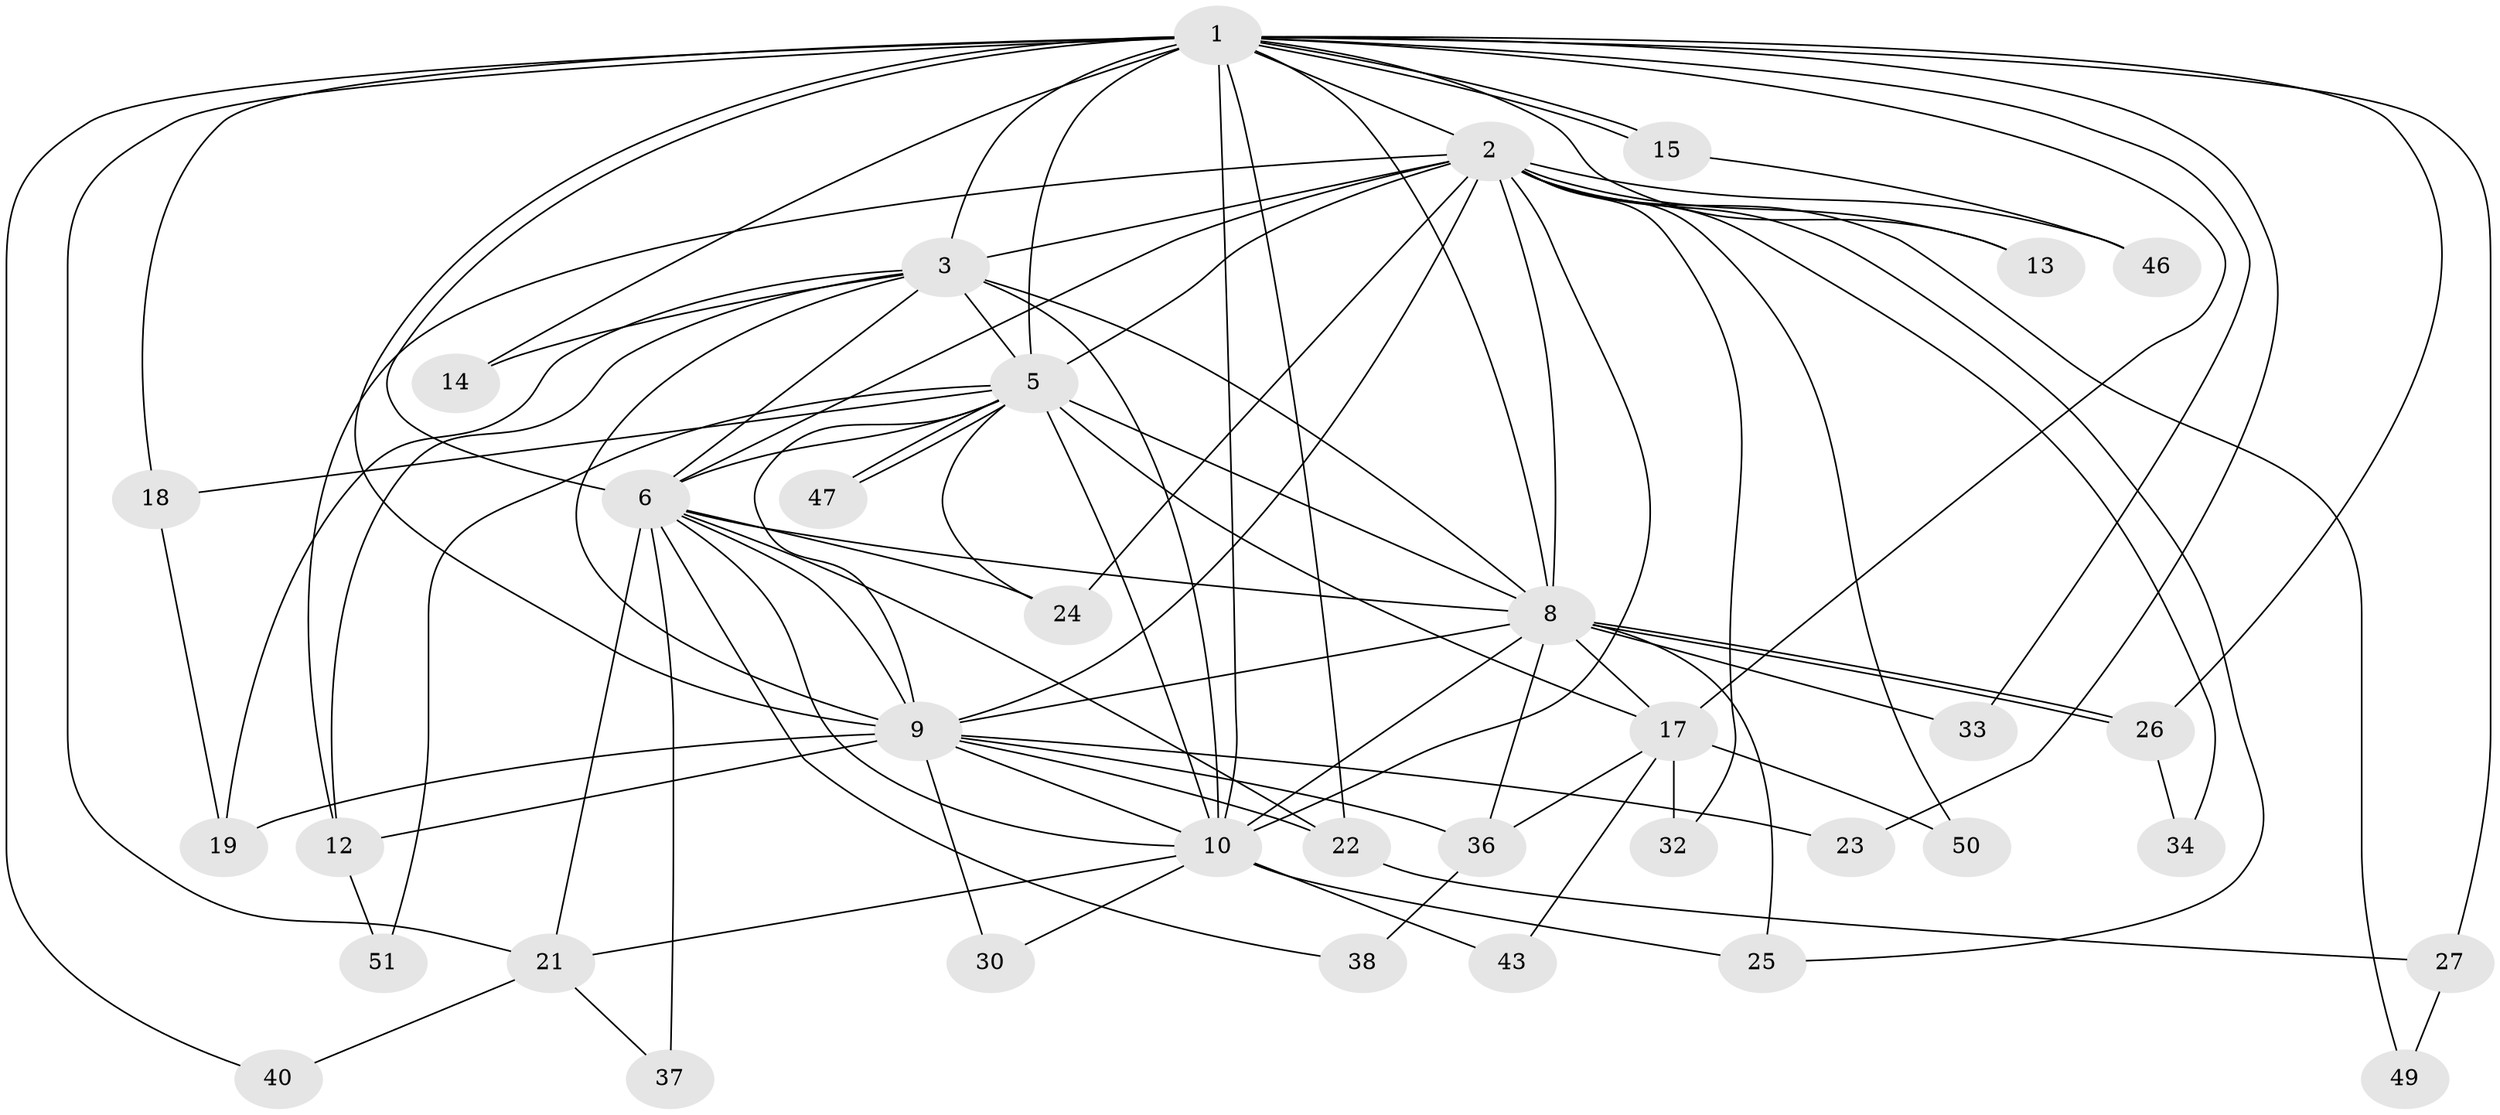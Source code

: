 // original degree distribution, {20: 0.0196078431372549, 15: 0.058823529411764705, 10: 0.0196078431372549, 12: 0.0392156862745098, 17: 0.0196078431372549, 14: 0.0196078431372549, 13: 0.0196078431372549, 4: 0.11764705882352941, 2: 0.5294117647058824, 3: 0.09803921568627451, 6: 0.0196078431372549, 7: 0.0196078431372549, 5: 0.0196078431372549}
// Generated by graph-tools (version 1.1) at 2025/41/03/06/25 10:41:34]
// undirected, 36 vertices, 93 edges
graph export_dot {
graph [start="1"]
  node [color=gray90,style=filled];
  1 [super="+16"];
  2 [super="+7"];
  3 [super="+4"];
  5 [super="+20"];
  6 [super="+11"];
  8 [super="+41"];
  9 [super="+39"];
  10 [super="+28"];
  12;
  13;
  14;
  15;
  17 [super="+29"];
  18 [super="+45"];
  19 [super="+31"];
  21 [super="+42"];
  22 [super="+35"];
  23;
  24 [super="+44"];
  25;
  26 [super="+48"];
  27;
  30;
  32;
  33;
  34;
  36;
  37;
  38;
  40;
  43;
  46;
  47;
  49;
  50;
  51;
  1 -- 2 [weight=2];
  1 -- 3 [weight=2];
  1 -- 5 [weight=2];
  1 -- 6 [weight=2];
  1 -- 8;
  1 -- 9;
  1 -- 10;
  1 -- 13;
  1 -- 14;
  1 -- 15;
  1 -- 15;
  1 -- 18;
  1 -- 21;
  1 -- 33;
  1 -- 23;
  1 -- 40;
  1 -- 27;
  1 -- 17;
  1 -- 26;
  1 -- 22;
  2 -- 3 [weight=4];
  2 -- 5 [weight=2];
  2 -- 6 [weight=2];
  2 -- 8 [weight=2];
  2 -- 9 [weight=2];
  2 -- 10 [weight=2];
  2 -- 12;
  2 -- 24;
  2 -- 32;
  2 -- 34;
  2 -- 46;
  2 -- 49;
  2 -- 13;
  2 -- 50;
  2 -- 25;
  3 -- 5 [weight=2];
  3 -- 6 [weight=3];
  3 -- 8 [weight=2];
  3 -- 9 [weight=2];
  3 -- 10 [weight=2];
  3 -- 19;
  3 -- 12;
  3 -- 14;
  5 -- 6;
  5 -- 8;
  5 -- 9;
  5 -- 10;
  5 -- 17;
  5 -- 18 [weight=2];
  5 -- 24;
  5 -- 47;
  5 -- 47;
  5 -- 51;
  6 -- 8;
  6 -- 9;
  6 -- 10;
  6 -- 21;
  6 -- 22;
  6 -- 37;
  6 -- 24;
  6 -- 38;
  8 -- 9;
  8 -- 10;
  8 -- 17;
  8 -- 25;
  8 -- 26;
  8 -- 26;
  8 -- 33;
  8 -- 36;
  9 -- 10;
  9 -- 22;
  9 -- 23;
  9 -- 30;
  9 -- 36;
  9 -- 12;
  9 -- 19;
  10 -- 30;
  10 -- 43;
  10 -- 25;
  10 -- 21;
  12 -- 51;
  15 -- 46;
  17 -- 32;
  17 -- 36;
  17 -- 43;
  17 -- 50;
  18 -- 19;
  21 -- 37;
  21 -- 40;
  22 -- 27;
  26 -- 34;
  27 -- 49;
  36 -- 38;
}
